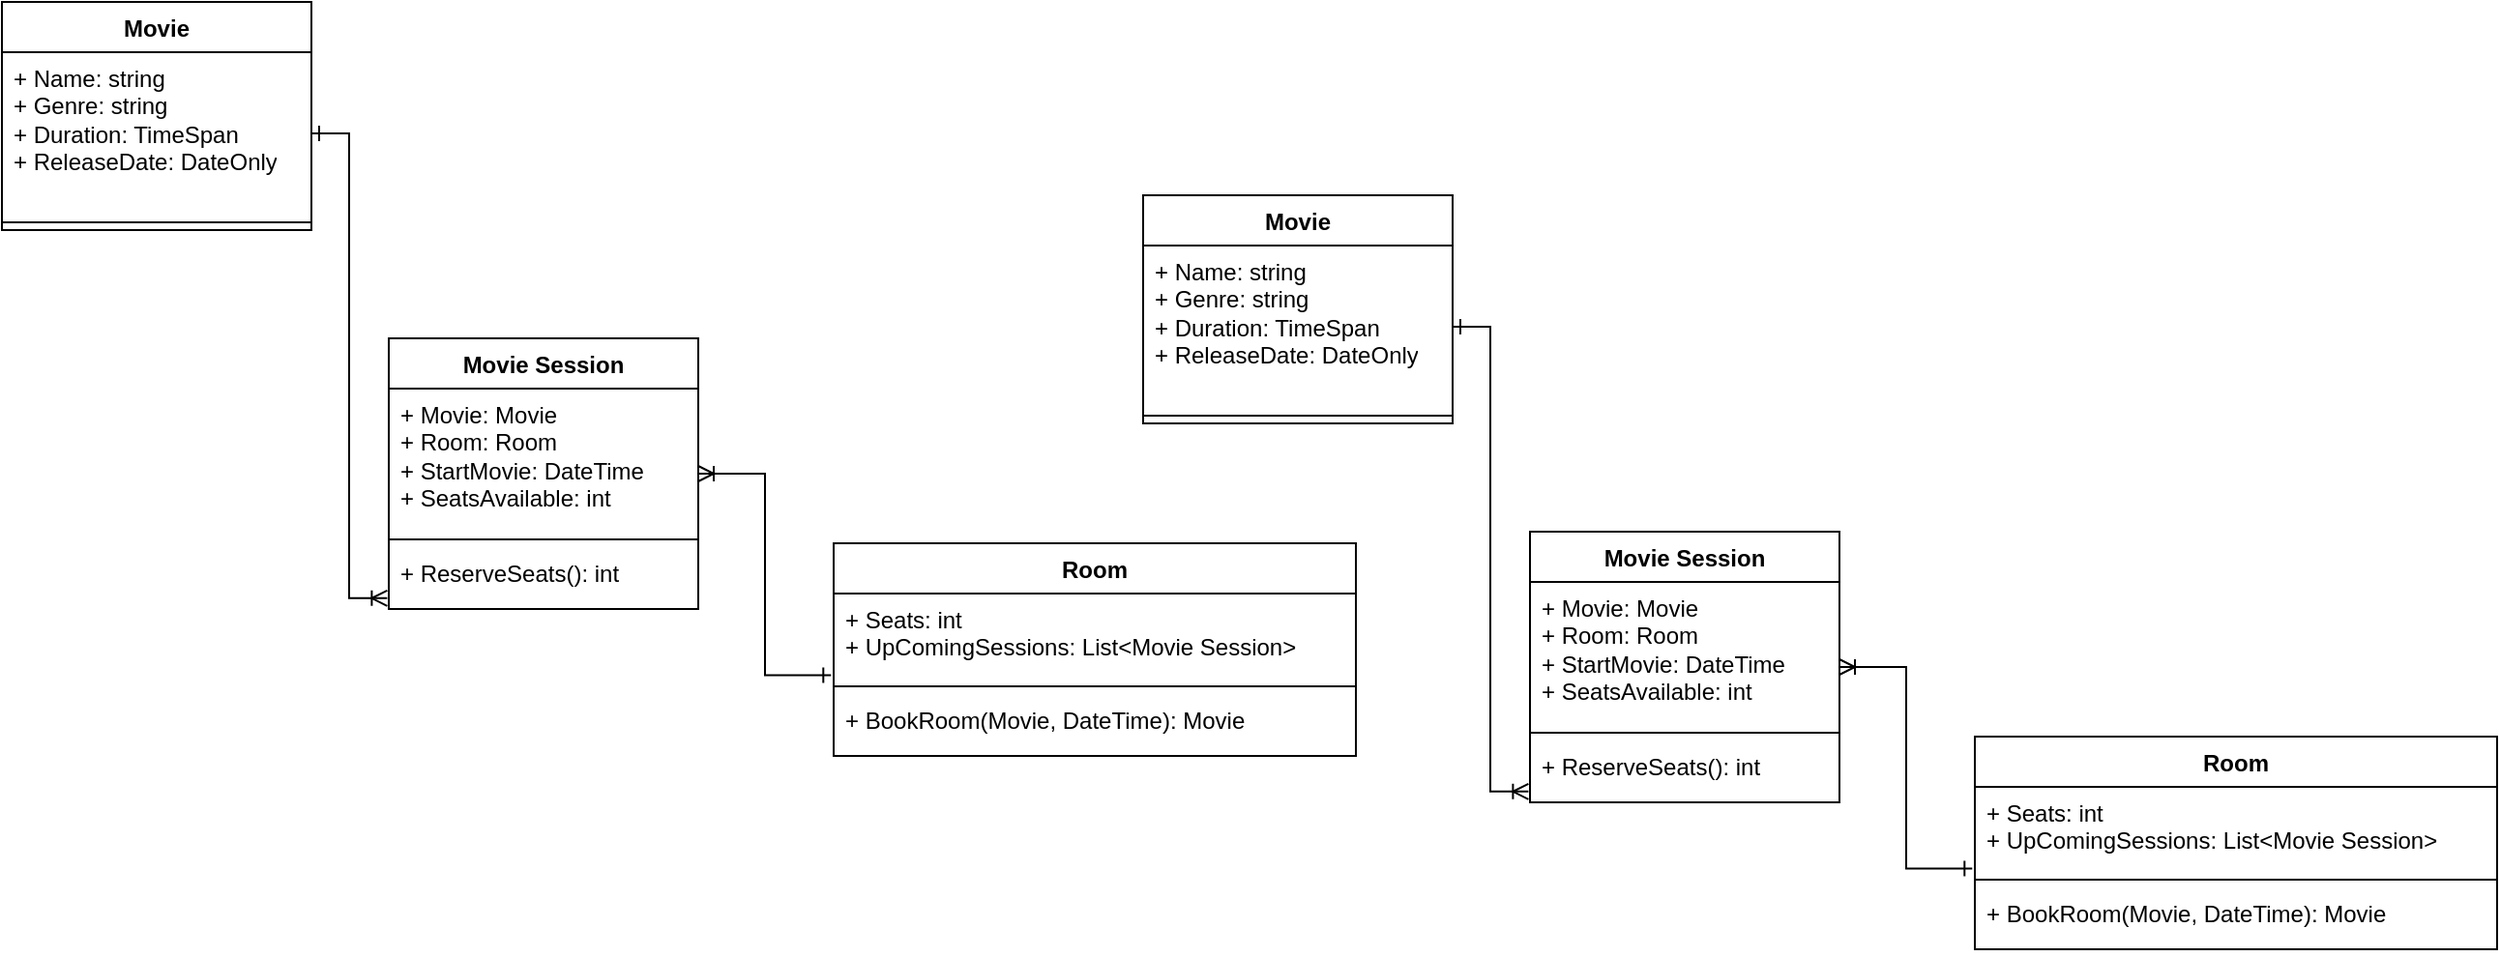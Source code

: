 <mxfile version="24.2.1" type="device">
  <diagram name="Página-1" id="7IehY8Kq4wpHefNN3Fp6">
    <mxGraphModel dx="770" dy="422" grid="1" gridSize="10" guides="1" tooltips="1" connect="1" arrows="1" fold="1" page="1" pageScale="1" pageWidth="827" pageHeight="1169" math="0" shadow="0">
      <root>
        <mxCell id="0" />
        <mxCell id="1" parent="0" />
        <mxCell id="bAZifLMYqE_xcZQpaSNx-2" value="Room" style="swimlane;fontStyle=1;align=center;verticalAlign=top;childLayout=stackLayout;horizontal=1;startSize=26;horizontalStack=0;resizeParent=1;resizeParentMax=0;resizeLast=0;collapsible=1;marginBottom=0;whiteSpace=wrap;html=1;" parent="1" vertex="1">
          <mxGeometry x="470" y="360" width="270" height="110" as="geometry">
            <mxRectangle x="100" y="120" width="70" height="30" as="alternateBounds" />
          </mxGeometry>
        </mxCell>
        <mxCell id="bAZifLMYqE_xcZQpaSNx-3" value="+ Seats: int&lt;div&gt;+ UpComingSessions: List&amp;lt;Movie Session&amp;gt;&lt;/div&gt;&lt;div&gt;&lt;br&gt;&lt;/div&gt;" style="text;strokeColor=none;fillColor=none;align=left;verticalAlign=top;spacingLeft=4;spacingRight=4;overflow=hidden;rotatable=0;points=[[0,0.5],[1,0.5]];portConstraint=eastwest;whiteSpace=wrap;html=1;" parent="bAZifLMYqE_xcZQpaSNx-2" vertex="1">
          <mxGeometry y="26" width="270" height="44" as="geometry" />
        </mxCell>
        <mxCell id="bAZifLMYqE_xcZQpaSNx-4" value="" style="line;strokeWidth=1;fillColor=none;align=left;verticalAlign=middle;spacingTop=-1;spacingLeft=3;spacingRight=3;rotatable=0;labelPosition=right;points=[];portConstraint=eastwest;strokeColor=inherit;" parent="bAZifLMYqE_xcZQpaSNx-2" vertex="1">
          <mxGeometry y="70" width="270" height="8" as="geometry" />
        </mxCell>
        <mxCell id="bAZifLMYqE_xcZQpaSNx-5" value="&lt;div&gt;&lt;span style=&quot;background-color: initial;&quot;&gt;+ BookRoom(Movie, DateTime): Movie&lt;/span&gt;&lt;/div&gt;" style="text;strokeColor=none;fillColor=none;align=left;verticalAlign=top;spacingLeft=4;spacingRight=4;overflow=hidden;rotatable=0;points=[[0,0.5],[1,0.5]];portConstraint=eastwest;whiteSpace=wrap;html=1;" parent="bAZifLMYqE_xcZQpaSNx-2" vertex="1">
          <mxGeometry y="78" width="270" height="32" as="geometry" />
        </mxCell>
        <mxCell id="UAyb4Y55FZC_0OjU6xVB-1" value="Movie" style="swimlane;fontStyle=1;align=center;verticalAlign=top;childLayout=stackLayout;horizontal=1;startSize=26;horizontalStack=0;resizeParent=1;resizeParentMax=0;resizeLast=0;collapsible=1;marginBottom=0;whiteSpace=wrap;html=1;" parent="1" vertex="1">
          <mxGeometry x="40" y="80" width="160" height="118" as="geometry">
            <mxRectangle x="40" y="80" width="70" height="30" as="alternateBounds" />
          </mxGeometry>
        </mxCell>
        <mxCell id="UAyb4Y55FZC_0OjU6xVB-2" value="+ Name: string&lt;div&gt;+ Genre: string&lt;br&gt;&lt;/div&gt;&lt;div&gt;+ Duration: TimeSpan&lt;br&gt;&lt;/div&gt;&lt;div&gt;+ ReleaseDate: DateOnly&lt;br&gt;&lt;/div&gt;" style="text;strokeColor=none;fillColor=none;align=left;verticalAlign=top;spacingLeft=4;spacingRight=4;overflow=hidden;rotatable=0;points=[[0,0.5],[1,0.5]];portConstraint=eastwest;whiteSpace=wrap;html=1;" parent="UAyb4Y55FZC_0OjU6xVB-1" vertex="1">
          <mxGeometry y="26" width="160" height="84" as="geometry" />
        </mxCell>
        <mxCell id="UAyb4Y55FZC_0OjU6xVB-3" value="" style="line;strokeWidth=1;fillColor=none;align=left;verticalAlign=middle;spacingTop=-1;spacingLeft=3;spacingRight=3;rotatable=0;labelPosition=right;points=[];portConstraint=eastwest;strokeColor=inherit;" parent="UAyb4Y55FZC_0OjU6xVB-1" vertex="1">
          <mxGeometry y="110" width="160" height="8" as="geometry" />
        </mxCell>
        <mxCell id="Yau57ur620WR2_2cRJTo-2" value="" style="endArrow=ERone;startArrow=ERoneToMany;html=1;rounded=0;exitX=1;exitY=0.5;exitDx=0;exitDy=0;entryX=-0.005;entryY=0.96;entryDx=0;entryDy=0;entryPerimeter=0;edgeStyle=elbowEdgeStyle;startFill=0;endFill=0;" parent="1" source="HP0yhRFTFl0hL_eeFmHl-1" target="bAZifLMYqE_xcZQpaSNx-3" edge="1">
          <mxGeometry width="50" height="50" relative="1" as="geometry">
            <mxPoint x="220" y="310" as="sourcePoint" />
            <mxPoint x="270" y="260" as="targetPoint" />
          </mxGeometry>
        </mxCell>
        <mxCell id="HP0yhRFTFl0hL_eeFmHl-5" value="" style="endArrow=ERoneToMany;startArrow=ERone;html=1;rounded=0;exitX=1;exitY=0.5;exitDx=0;exitDy=0;entryX=-0.005;entryY=0.96;entryDx=0;entryDy=0;entryPerimeter=0;edgeStyle=elbowEdgeStyle;startFill=0;endFill=0;" edge="1" parent="1" source="UAyb4Y55FZC_0OjU6xVB-2" target="HP0yhRFTFl0hL_eeFmHl-1">
          <mxGeometry width="50" height="50" relative="1" as="geometry">
            <mxPoint x="200" y="148" as="sourcePoint" />
            <mxPoint x="449" y="447" as="targetPoint" />
          </mxGeometry>
        </mxCell>
        <mxCell id="HP0yhRFTFl0hL_eeFmHl-1" value="Movie&amp;nbsp;Session" style="swimlane;fontStyle=1;align=center;verticalAlign=top;childLayout=stackLayout;horizontal=1;startSize=26;horizontalStack=0;resizeParent=1;resizeParentMax=0;resizeLast=0;collapsible=1;marginBottom=0;whiteSpace=wrap;html=1;" vertex="1" parent="1">
          <mxGeometry x="240" y="254" width="160" height="140" as="geometry" />
        </mxCell>
        <mxCell id="HP0yhRFTFl0hL_eeFmHl-2" value="+ Movie: Movie&lt;div&gt;+ Room: Room&lt;/div&gt;&lt;div&gt;+ StartMovie: DateTime&lt;/div&gt;&lt;div&gt;+ SeatsAvailable: int&lt;/div&gt;" style="text;strokeColor=none;fillColor=none;align=left;verticalAlign=top;spacingLeft=4;spacingRight=4;overflow=hidden;rotatable=0;points=[[0,0.5],[1,0.5]];portConstraint=eastwest;whiteSpace=wrap;html=1;" vertex="1" parent="HP0yhRFTFl0hL_eeFmHl-1">
          <mxGeometry y="26" width="160" height="74" as="geometry" />
        </mxCell>
        <mxCell id="HP0yhRFTFl0hL_eeFmHl-3" value="" style="line;strokeWidth=1;fillColor=none;align=left;verticalAlign=middle;spacingTop=-1;spacingLeft=3;spacingRight=3;rotatable=0;labelPosition=right;points=[];portConstraint=eastwest;strokeColor=inherit;" vertex="1" parent="HP0yhRFTFl0hL_eeFmHl-1">
          <mxGeometry y="100" width="160" height="8" as="geometry" />
        </mxCell>
        <mxCell id="HP0yhRFTFl0hL_eeFmHl-4" value="+ ReserveSeats(): int&lt;div&gt;&lt;br&gt;&lt;/div&gt;" style="text;strokeColor=none;fillColor=none;align=left;verticalAlign=top;spacingLeft=4;spacingRight=4;overflow=hidden;rotatable=0;points=[[0,0.5],[1,0.5]];portConstraint=eastwest;whiteSpace=wrap;html=1;" vertex="1" parent="HP0yhRFTFl0hL_eeFmHl-1">
          <mxGeometry y="108" width="160" height="32" as="geometry" />
        </mxCell>
        <mxCell id="HP0yhRFTFl0hL_eeFmHl-6" value="Room" style="swimlane;fontStyle=1;align=center;verticalAlign=top;childLayout=stackLayout;horizontal=1;startSize=26;horizontalStack=0;resizeParent=1;resizeParentMax=0;resizeLast=0;collapsible=1;marginBottom=0;whiteSpace=wrap;html=1;" vertex="1" parent="1">
          <mxGeometry x="1060" y="460" width="270" height="110" as="geometry">
            <mxRectangle x="100" y="120" width="70" height="30" as="alternateBounds" />
          </mxGeometry>
        </mxCell>
        <mxCell id="HP0yhRFTFl0hL_eeFmHl-7" value="+ Seats: int&lt;div&gt;+ UpComingSessions: List&amp;lt;Movie Session&amp;gt;&lt;/div&gt;&lt;div&gt;&lt;br&gt;&lt;/div&gt;" style="text;strokeColor=none;fillColor=none;align=left;verticalAlign=top;spacingLeft=4;spacingRight=4;overflow=hidden;rotatable=0;points=[[0,0.5],[1,0.5]];portConstraint=eastwest;whiteSpace=wrap;html=1;" vertex="1" parent="HP0yhRFTFl0hL_eeFmHl-6">
          <mxGeometry y="26" width="270" height="44" as="geometry" />
        </mxCell>
        <mxCell id="HP0yhRFTFl0hL_eeFmHl-8" value="" style="line;strokeWidth=1;fillColor=none;align=left;verticalAlign=middle;spacingTop=-1;spacingLeft=3;spacingRight=3;rotatable=0;labelPosition=right;points=[];portConstraint=eastwest;strokeColor=inherit;" vertex="1" parent="HP0yhRFTFl0hL_eeFmHl-6">
          <mxGeometry y="70" width="270" height="8" as="geometry" />
        </mxCell>
        <mxCell id="HP0yhRFTFl0hL_eeFmHl-9" value="&lt;div&gt;&lt;span style=&quot;background-color: initial;&quot;&gt;+ BookRoom(Movie, DateTime): Movie&lt;/span&gt;&lt;/div&gt;" style="text;strokeColor=none;fillColor=none;align=left;verticalAlign=top;spacingLeft=4;spacingRight=4;overflow=hidden;rotatable=0;points=[[0,0.5],[1,0.5]];portConstraint=eastwest;whiteSpace=wrap;html=1;" vertex="1" parent="HP0yhRFTFl0hL_eeFmHl-6">
          <mxGeometry y="78" width="270" height="32" as="geometry" />
        </mxCell>
        <mxCell id="HP0yhRFTFl0hL_eeFmHl-10" value="Movie" style="swimlane;fontStyle=1;align=center;verticalAlign=top;childLayout=stackLayout;horizontal=1;startSize=26;horizontalStack=0;resizeParent=1;resizeParentMax=0;resizeLast=0;collapsible=1;marginBottom=0;whiteSpace=wrap;html=1;" vertex="1" parent="1">
          <mxGeometry x="630" y="180" width="160" height="118" as="geometry">
            <mxRectangle x="40" y="80" width="70" height="30" as="alternateBounds" />
          </mxGeometry>
        </mxCell>
        <mxCell id="HP0yhRFTFl0hL_eeFmHl-11" value="+ Name: string&lt;div&gt;+ Genre: string&lt;br&gt;&lt;/div&gt;&lt;div&gt;+ Duration: TimeSpan&lt;br&gt;&lt;/div&gt;&lt;div&gt;+ ReleaseDate: DateOnly&lt;br&gt;&lt;/div&gt;" style="text;strokeColor=none;fillColor=none;align=left;verticalAlign=top;spacingLeft=4;spacingRight=4;overflow=hidden;rotatable=0;points=[[0,0.5],[1,0.5]];portConstraint=eastwest;whiteSpace=wrap;html=1;" vertex="1" parent="HP0yhRFTFl0hL_eeFmHl-10">
          <mxGeometry y="26" width="160" height="84" as="geometry" />
        </mxCell>
        <mxCell id="HP0yhRFTFl0hL_eeFmHl-12" value="" style="line;strokeWidth=1;fillColor=none;align=left;verticalAlign=middle;spacingTop=-1;spacingLeft=3;spacingRight=3;rotatable=0;labelPosition=right;points=[];portConstraint=eastwest;strokeColor=inherit;" vertex="1" parent="HP0yhRFTFl0hL_eeFmHl-10">
          <mxGeometry y="110" width="160" height="8" as="geometry" />
        </mxCell>
        <mxCell id="HP0yhRFTFl0hL_eeFmHl-13" value="" style="endArrow=ERone;startArrow=ERoneToMany;html=1;rounded=0;exitX=1;exitY=0.5;exitDx=0;exitDy=0;entryX=-0.005;entryY=0.96;entryDx=0;entryDy=0;entryPerimeter=0;edgeStyle=elbowEdgeStyle;startFill=0;endFill=0;" edge="1" parent="1" source="HP0yhRFTFl0hL_eeFmHl-15" target="HP0yhRFTFl0hL_eeFmHl-7">
          <mxGeometry width="50" height="50" relative="1" as="geometry">
            <mxPoint x="810" y="410" as="sourcePoint" />
            <mxPoint x="860" y="360" as="targetPoint" />
          </mxGeometry>
        </mxCell>
        <mxCell id="HP0yhRFTFl0hL_eeFmHl-14" value="" style="endArrow=ERoneToMany;startArrow=ERone;html=1;rounded=0;exitX=1;exitY=0.5;exitDx=0;exitDy=0;entryX=-0.005;entryY=0.96;entryDx=0;entryDy=0;entryPerimeter=0;edgeStyle=elbowEdgeStyle;startFill=0;endFill=0;" edge="1" parent="1" source="HP0yhRFTFl0hL_eeFmHl-11" target="HP0yhRFTFl0hL_eeFmHl-15">
          <mxGeometry width="50" height="50" relative="1" as="geometry">
            <mxPoint x="790" y="248" as="sourcePoint" />
            <mxPoint x="1039" y="547" as="targetPoint" />
          </mxGeometry>
        </mxCell>
        <mxCell id="HP0yhRFTFl0hL_eeFmHl-15" value="Movie&amp;nbsp;Session" style="swimlane;fontStyle=1;align=center;verticalAlign=top;childLayout=stackLayout;horizontal=1;startSize=26;horizontalStack=0;resizeParent=1;resizeParentMax=0;resizeLast=0;collapsible=1;marginBottom=0;whiteSpace=wrap;html=1;" vertex="1" parent="1">
          <mxGeometry x="830" y="354" width="160" height="140" as="geometry" />
        </mxCell>
        <mxCell id="HP0yhRFTFl0hL_eeFmHl-16" value="+ Movie: Movie&lt;div&gt;+ Room: Room&lt;/div&gt;&lt;div&gt;+ StartMovie: DateTime&lt;/div&gt;&lt;div&gt;+ SeatsAvailable: int&lt;/div&gt;" style="text;strokeColor=none;fillColor=none;align=left;verticalAlign=top;spacingLeft=4;spacingRight=4;overflow=hidden;rotatable=0;points=[[0,0.5],[1,0.5]];portConstraint=eastwest;whiteSpace=wrap;html=1;" vertex="1" parent="HP0yhRFTFl0hL_eeFmHl-15">
          <mxGeometry y="26" width="160" height="74" as="geometry" />
        </mxCell>
        <mxCell id="HP0yhRFTFl0hL_eeFmHl-17" value="" style="line;strokeWidth=1;fillColor=none;align=left;verticalAlign=middle;spacingTop=-1;spacingLeft=3;spacingRight=3;rotatable=0;labelPosition=right;points=[];portConstraint=eastwest;strokeColor=inherit;" vertex="1" parent="HP0yhRFTFl0hL_eeFmHl-15">
          <mxGeometry y="100" width="160" height="8" as="geometry" />
        </mxCell>
        <mxCell id="HP0yhRFTFl0hL_eeFmHl-18" value="+ ReserveSeats(): int&lt;div&gt;&lt;br&gt;&lt;/div&gt;" style="text;strokeColor=none;fillColor=none;align=left;verticalAlign=top;spacingLeft=4;spacingRight=4;overflow=hidden;rotatable=0;points=[[0,0.5],[1,0.5]];portConstraint=eastwest;whiteSpace=wrap;html=1;" vertex="1" parent="HP0yhRFTFl0hL_eeFmHl-15">
          <mxGeometry y="108" width="160" height="32" as="geometry" />
        </mxCell>
      </root>
    </mxGraphModel>
  </diagram>
</mxfile>
